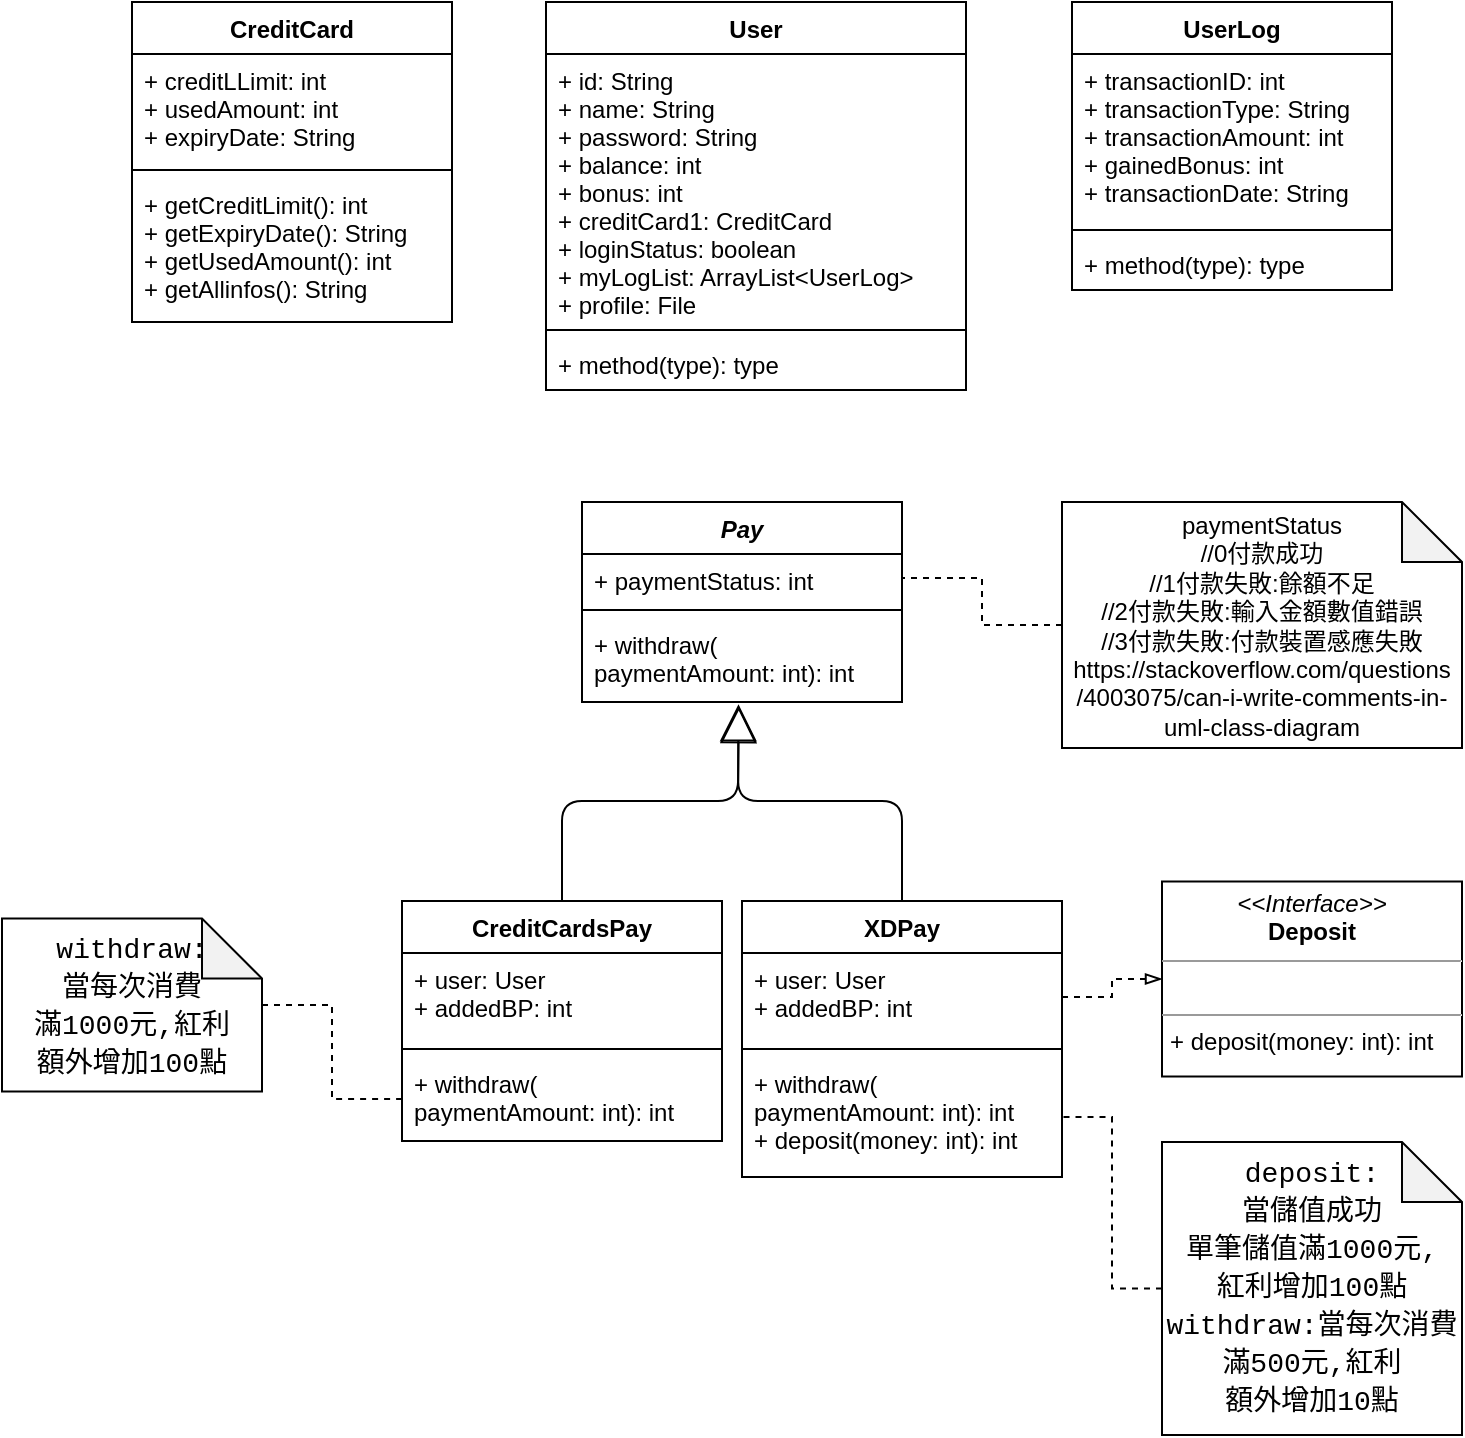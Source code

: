 <mxfile version="14.2.4" type="device"><diagram id="SFgjD9XxV9fuGx_XgvyE" name="Page-1"><mxGraphModel dx="2012" dy="635" grid="1" gridSize="10" guides="1" tooltips="1" connect="1" arrows="1" fold="1" page="1" pageScale="1" pageWidth="827" pageHeight="1169" math="0" shadow="0"><root><mxCell id="0"/><mxCell id="1" parent="0"/><mxCell id="neO5lApFurLy2KwjYHzf-5" value="XDPay" style="swimlane;fontStyle=1;align=center;verticalAlign=top;childLayout=stackLayout;horizontal=1;startSize=26;horizontalStack=0;resizeParent=1;resizeParentMax=0;resizeLast=0;collapsible=1;marginBottom=0;" vertex="1" parent="1"><mxGeometry x="-315" y="589.5" width="160" height="138" as="geometry"/></mxCell><mxCell id="neO5lApFurLy2KwjYHzf-6" value="+ user: User&#10;+ addedBP: int" style="text;strokeColor=none;fillColor=none;align=left;verticalAlign=top;spacingLeft=4;spacingRight=4;overflow=hidden;rotatable=0;points=[[0,0.5],[1,0.5]];portConstraint=eastwest;" vertex="1" parent="neO5lApFurLy2KwjYHzf-5"><mxGeometry y="26" width="160" height="44" as="geometry"/></mxCell><mxCell id="neO5lApFurLy2KwjYHzf-7" value="" style="line;strokeWidth=1;fillColor=none;align=left;verticalAlign=middle;spacingTop=-1;spacingLeft=3;spacingRight=3;rotatable=0;labelPosition=right;points=[];portConstraint=eastwest;" vertex="1" parent="neO5lApFurLy2KwjYHzf-5"><mxGeometry y="70" width="160" height="8" as="geometry"/></mxCell><mxCell id="neO5lApFurLy2KwjYHzf-8" value="+ withdraw(&#10;paymentAmount: int): int&#10;+ deposit(money: int): int" style="text;strokeColor=none;fillColor=none;align=left;verticalAlign=top;spacingLeft=4;spacingRight=4;overflow=hidden;rotatable=0;points=[[0,0.5],[1,0.5]];portConstraint=eastwest;" vertex="1" parent="neO5lApFurLy2KwjYHzf-5"><mxGeometry y="78" width="160" height="60" as="geometry"/></mxCell><mxCell id="neO5lApFurLy2KwjYHzf-9" value="Pay" style="swimlane;fontStyle=3;align=center;verticalAlign=top;childLayout=stackLayout;horizontal=1;startSize=26;horizontalStack=0;resizeParent=1;resizeParentMax=0;resizeLast=0;collapsible=1;marginBottom=0;" vertex="1" parent="1"><mxGeometry x="-395" y="390" width="160" height="100" as="geometry"/></mxCell><mxCell id="neO5lApFurLy2KwjYHzf-10" value="+ paymentStatus: int" style="text;strokeColor=none;fillColor=none;align=left;verticalAlign=top;spacingLeft=4;spacingRight=4;overflow=hidden;rotatable=0;points=[[0,0.5],[1,0.5]];portConstraint=eastwest;" vertex="1" parent="neO5lApFurLy2KwjYHzf-9"><mxGeometry y="26" width="160" height="24" as="geometry"/></mxCell><mxCell id="neO5lApFurLy2KwjYHzf-11" value="" style="line;strokeWidth=1;fillColor=none;align=left;verticalAlign=middle;spacingTop=-1;spacingLeft=3;spacingRight=3;rotatable=0;labelPosition=right;points=[];portConstraint=eastwest;" vertex="1" parent="neO5lApFurLy2KwjYHzf-9"><mxGeometry y="50" width="160" height="8" as="geometry"/></mxCell><mxCell id="neO5lApFurLy2KwjYHzf-12" value="+ withdraw(&#10;paymentAmount: int): int" style="text;strokeColor=none;fillColor=none;align=left;verticalAlign=top;spacingLeft=4;spacingRight=4;overflow=hidden;rotatable=0;points=[[0,0.5],[1,0.5]];portConstraint=eastwest;" vertex="1" parent="neO5lApFurLy2KwjYHzf-9"><mxGeometry y="58" width="160" height="42" as="geometry"/></mxCell><mxCell id="neO5lApFurLy2KwjYHzf-14" value="&lt;p style=&quot;margin: 0px ; margin-top: 4px ; text-align: center&quot;&gt;&lt;i&gt;&amp;lt;&amp;lt;Interface&amp;gt;&amp;gt;&lt;/i&gt;&lt;br&gt;&lt;b&gt;Deposit&lt;/b&gt;&lt;/p&gt;&lt;hr size=&quot;1&quot;&gt;&lt;p style=&quot;margin: 0px ; margin-left: 4px&quot;&gt;&lt;br&gt;&lt;/p&gt;&lt;hr size=&quot;1&quot;&gt;&lt;p style=&quot;margin: 0px ; margin-left: 4px&quot;&gt;+ deposit(money: int): int&lt;br&gt;&lt;/p&gt;" style="verticalAlign=top;align=left;overflow=fill;fontSize=12;fontFamily=Helvetica;html=1;" vertex="1" parent="1"><mxGeometry x="-105" y="579.75" width="150" height="97.5" as="geometry"/></mxCell><mxCell id="neO5lApFurLy2KwjYHzf-15" value="UserLog" style="swimlane;fontStyle=1;align=center;verticalAlign=top;childLayout=stackLayout;horizontal=1;startSize=26;horizontalStack=0;resizeParent=1;resizeParentMax=0;resizeLast=0;collapsible=1;marginBottom=0;" vertex="1" parent="1"><mxGeometry x="-150" y="140" width="160" height="144" as="geometry"/></mxCell><mxCell id="neO5lApFurLy2KwjYHzf-16" value="+ transactionID: int&#10;+ transactionType: String&#10;+ transactionAmount: int&#10;+ gainedBonus: int&#10;+ transactionDate: String" style="text;strokeColor=none;fillColor=none;align=left;verticalAlign=top;spacingLeft=4;spacingRight=4;overflow=hidden;rotatable=0;points=[[0,0.5],[1,0.5]];portConstraint=eastwest;" vertex="1" parent="neO5lApFurLy2KwjYHzf-15"><mxGeometry y="26" width="160" height="84" as="geometry"/></mxCell><mxCell id="neO5lApFurLy2KwjYHzf-17" value="" style="line;strokeWidth=1;fillColor=none;align=left;verticalAlign=middle;spacingTop=-1;spacingLeft=3;spacingRight=3;rotatable=0;labelPosition=right;points=[];portConstraint=eastwest;" vertex="1" parent="neO5lApFurLy2KwjYHzf-15"><mxGeometry y="110" width="160" height="8" as="geometry"/></mxCell><mxCell id="neO5lApFurLy2KwjYHzf-18" value="+ method(type): type" style="text;strokeColor=none;fillColor=none;align=left;verticalAlign=top;spacingLeft=4;spacingRight=4;overflow=hidden;rotatable=0;points=[[0,0.5],[1,0.5]];portConstraint=eastwest;" vertex="1" parent="neO5lApFurLy2KwjYHzf-15"><mxGeometry y="118" width="160" height="26" as="geometry"/></mxCell><mxCell id="neO5lApFurLy2KwjYHzf-19" value="CreditCardsPay" style="swimlane;fontStyle=1;align=center;verticalAlign=top;childLayout=stackLayout;horizontal=1;startSize=26;horizontalStack=0;resizeParent=1;resizeParentMax=0;resizeLast=0;collapsible=1;marginBottom=0;" vertex="1" parent="1"><mxGeometry x="-485" y="589.5" width="160" height="120" as="geometry"/></mxCell><mxCell id="neO5lApFurLy2KwjYHzf-20" value="+ user: User&#10;+ addedBP: int" style="text;strokeColor=none;fillColor=none;align=left;verticalAlign=top;spacingLeft=4;spacingRight=4;overflow=hidden;rotatable=0;points=[[0,0.5],[1,0.5]];portConstraint=eastwest;" vertex="1" parent="neO5lApFurLy2KwjYHzf-19"><mxGeometry y="26" width="160" height="44" as="geometry"/></mxCell><mxCell id="neO5lApFurLy2KwjYHzf-21" value="" style="line;strokeWidth=1;fillColor=none;align=left;verticalAlign=middle;spacingTop=-1;spacingLeft=3;spacingRight=3;rotatable=0;labelPosition=right;points=[];portConstraint=eastwest;" vertex="1" parent="neO5lApFurLy2KwjYHzf-19"><mxGeometry y="70" width="160" height="8" as="geometry"/></mxCell><mxCell id="neO5lApFurLy2KwjYHzf-22" value="+ withdraw(&#10;paymentAmount: int): int" style="text;strokeColor=none;fillColor=none;align=left;verticalAlign=top;spacingLeft=4;spacingRight=4;overflow=hidden;rotatable=0;points=[[0,0.5],[1,0.5]];portConstraint=eastwest;" vertex="1" parent="neO5lApFurLy2KwjYHzf-19"><mxGeometry y="78" width="160" height="42" as="geometry"/></mxCell><mxCell id="neO5lApFurLy2KwjYHzf-24" value="User" style="swimlane;fontStyle=1;align=center;verticalAlign=top;childLayout=stackLayout;horizontal=1;startSize=26;horizontalStack=0;resizeParent=1;resizeParentMax=0;resizeLast=0;collapsible=1;marginBottom=0;" vertex="1" parent="1"><mxGeometry x="-413" y="140" width="210" height="194" as="geometry"/></mxCell><mxCell id="neO5lApFurLy2KwjYHzf-25" value="+ id: String&#10;+ name: String&#10;+ password: String&#10;+ balance: int&#10;+ bonus: int&#10;+ creditCard1: CreditCard&#10;+ loginStatus: boolean&#10;+ myLogList: ArrayList&lt;UserLog&gt;&#10;+ profile: File" style="text;strokeColor=none;fillColor=none;align=left;verticalAlign=top;spacingLeft=4;spacingRight=4;overflow=hidden;rotatable=0;points=[[0,0.5],[1,0.5]];portConstraint=eastwest;" vertex="1" parent="neO5lApFurLy2KwjYHzf-24"><mxGeometry y="26" width="210" height="134" as="geometry"/></mxCell><mxCell id="neO5lApFurLy2KwjYHzf-26" value="" style="line;strokeWidth=1;fillColor=none;align=left;verticalAlign=middle;spacingTop=-1;spacingLeft=3;spacingRight=3;rotatable=0;labelPosition=right;points=[];portConstraint=eastwest;" vertex="1" parent="neO5lApFurLy2KwjYHzf-24"><mxGeometry y="160" width="210" height="8" as="geometry"/></mxCell><mxCell id="neO5lApFurLy2KwjYHzf-27" value="+ method(type): type" style="text;strokeColor=none;fillColor=none;align=left;verticalAlign=top;spacingLeft=4;spacingRight=4;overflow=hidden;rotatable=0;points=[[0,0.5],[1,0.5]];portConstraint=eastwest;" vertex="1" parent="neO5lApFurLy2KwjYHzf-24"><mxGeometry y="168" width="210" height="26" as="geometry"/></mxCell><mxCell id="neO5lApFurLy2KwjYHzf-41" value="" style="endArrow=block;endSize=16;endFill=0;html=1;entryX=0.49;entryY=1.049;entryDx=0;entryDy=0;entryPerimeter=0;exitX=0.5;exitY=0;exitDx=0;exitDy=0;" edge="1" parent="1" source="neO5lApFurLy2KwjYHzf-5" target="neO5lApFurLy2KwjYHzf-12"><mxGeometry x="-0.679" y="-30" width="160" relative="1" as="geometry"><mxPoint x="-317" y="539.5" as="sourcePoint"/><mxPoint x="-235" y="529.5" as="targetPoint"/><Array as="points"><mxPoint x="-235" y="539.5"/><mxPoint x="-317" y="539.5"/></Array><mxPoint as="offset"/></mxGeometry></mxCell><mxCell id="neO5lApFurLy2KwjYHzf-42" value="" style="endArrow=block;endSize=16;endFill=0;html=1;entryX=0.489;entryY=1.027;entryDx=0;entryDy=0;entryPerimeter=0;exitX=0.5;exitY=0;exitDx=0;exitDy=0;" edge="1" parent="1" source="neO5lApFurLy2KwjYHzf-19" target="neO5lApFurLy2KwjYHzf-12"><mxGeometry x="-0.69" y="30" width="160" relative="1" as="geometry"><mxPoint x="-485" y="543.5" as="sourcePoint"/><mxPoint x="-325" y="543.5" as="targetPoint"/><Array as="points"><mxPoint x="-405" y="539.5"/><mxPoint x="-317" y="539.5"/></Array><mxPoint as="offset"/></mxGeometry></mxCell><mxCell id="neO5lApFurLy2KwjYHzf-46" style="edgeStyle=orthogonalEdgeStyle;rounded=0;orthogonalLoop=1;jettySize=auto;html=1;entryX=1;entryY=0.5;entryDx=0;entryDy=0;dashed=1;endArrow=none;endFill=0;" edge="1" parent="1" source="neO5lApFurLy2KwjYHzf-43" target="neO5lApFurLy2KwjYHzf-10"><mxGeometry relative="1" as="geometry"/></mxCell><mxCell id="neO5lApFurLy2KwjYHzf-43" value="paymentStatus&lt;br&gt;//0付款成功&lt;br&gt;//1付款失敗:餘額不足&lt;br&gt;//2付款失敗:輸入金額數值錯誤&lt;br&gt;//3付款失敗:付款裝置感應失敗&lt;br&gt;https://stackoverflow.com/questions&lt;br&gt;/4003075/can-i-write-comments-in-&lt;br&gt;uml-class-diagram" style="shape=note;whiteSpace=wrap;html=1;backgroundOutline=1;darkOpacity=0.05;" vertex="1" parent="1"><mxGeometry x="-155" y="390" width="200" height="123" as="geometry"/></mxCell><mxCell id="neO5lApFurLy2KwjYHzf-48" style="edgeStyle=orthogonalEdgeStyle;rounded=0;orthogonalLoop=1;jettySize=auto;html=1;entryX=0;entryY=0.5;entryDx=0;entryDy=0;dashed=1;endArrow=blockThin;endFill=0;" edge="1" parent="1" source="neO5lApFurLy2KwjYHzf-6" target="neO5lApFurLy2KwjYHzf-14"><mxGeometry relative="1" as="geometry"/></mxCell><mxCell id="neO5lApFurLy2KwjYHzf-54" style="edgeStyle=orthogonalEdgeStyle;rounded=0;orthogonalLoop=1;jettySize=auto;html=1;entryX=1;entryY=0.5;entryDx=0;entryDy=0;dashed=1;endArrow=none;endFill=0;" edge="1" parent="1" source="neO5lApFurLy2KwjYHzf-49" target="neO5lApFurLy2KwjYHzf-8"><mxGeometry relative="1" as="geometry"/></mxCell><mxCell id="neO5lApFurLy2KwjYHzf-49" value="&lt;div style=&quot;font-size: 14px ; line-height: 19px ; font-family: &amp;#34;consolas&amp;#34; , &amp;#34;courier new&amp;#34; , monospace&quot;&gt;deposit:&lt;/div&gt;&lt;div style=&quot;font-size: 14px ; line-height: 19px ; font-family: &amp;#34;consolas&amp;#34; , &amp;#34;courier new&amp;#34; , monospace&quot;&gt;當儲值成功&lt;/div&gt;&lt;div style=&quot;font-size: 14px ; line-height: 19px ; font-family: &amp;#34;consolas&amp;#34; , &amp;#34;courier new&amp;#34; , monospace&quot;&gt;單筆儲值滿1000元,&lt;/div&gt;&lt;div style=&quot;font-size: 14px ; line-height: 19px ; font-family: &amp;#34;consolas&amp;#34; , &amp;#34;courier new&amp;#34; , monospace&quot;&gt;紅利增加100點&lt;/div&gt;&lt;div style=&quot;font-size: 14px ; line-height: 19px ; font-family: &amp;#34;consolas&amp;#34; , &amp;#34;courier new&amp;#34; , monospace&quot;&gt;&lt;div style=&quot;font-family: &amp;#34;consolas&amp;#34; , &amp;#34;courier new&amp;#34; , monospace ; line-height: 19px&quot;&gt;withdraw:當每次消費&lt;/div&gt;&lt;div style=&quot;font-family: &amp;#34;consolas&amp;#34; , &amp;#34;courier new&amp;#34; , monospace ; line-height: 19px&quot;&gt;滿500元,紅利&lt;/div&gt;&lt;div style=&quot;font-family: &amp;#34;consolas&amp;#34; , &amp;#34;courier new&amp;#34; , monospace ; line-height: 19px&quot;&gt;額外增加10點&lt;/div&gt;&lt;/div&gt;" style="shape=note;whiteSpace=wrap;html=1;backgroundOutline=1;darkOpacity=0.05;" vertex="1" parent="1"><mxGeometry x="-105" y="710" width="150" height="146.5" as="geometry"/></mxCell><mxCell id="neO5lApFurLy2KwjYHzf-53" style="edgeStyle=orthogonalEdgeStyle;rounded=0;orthogonalLoop=1;jettySize=auto;html=1;entryX=0;entryY=0.5;entryDx=0;entryDy=0;dashed=1;endArrow=none;endFill=0;" edge="1" parent="1" source="neO5lApFurLy2KwjYHzf-50" target="neO5lApFurLy2KwjYHzf-22"><mxGeometry relative="1" as="geometry"/></mxCell><mxCell id="neO5lApFurLy2KwjYHzf-50" value="&lt;div style=&quot;font-size: 14px ; line-height: 19px ; font-family: &amp;#34;consolas&amp;#34; , &amp;#34;courier new&amp;#34; , monospace&quot;&gt;&lt;span&gt;withdraw:&lt;/span&gt;&lt;br&gt;&lt;/div&gt;&lt;div style=&quot;font-size: 14px ; line-height: 19px ; font-family: &amp;#34;consolas&amp;#34; , &amp;#34;courier new&amp;#34; , monospace&quot;&gt;&lt;div style=&quot;font-family: &amp;#34;consolas&amp;#34; , &amp;#34;courier new&amp;#34; , monospace ; line-height: 19px&quot;&gt;當每次消費&lt;/div&gt;&lt;div style=&quot;font-family: &amp;#34;consolas&amp;#34; , &amp;#34;courier new&amp;#34; , monospace ; line-height: 19px&quot;&gt;滿1000元,紅利&lt;/div&gt;&lt;div style=&quot;font-family: &amp;#34;consolas&amp;#34; , &amp;#34;courier new&amp;#34; , monospace ; line-height: 19px&quot;&gt;額外增加100點&lt;/div&gt;&lt;/div&gt;" style="shape=note;whiteSpace=wrap;html=1;backgroundOutline=1;darkOpacity=0.05;" vertex="1" parent="1"><mxGeometry x="-685" y="598.25" width="130" height="86.5" as="geometry"/></mxCell><mxCell id="neO5lApFurLy2KwjYHzf-55" value="CreditCard" style="swimlane;fontStyle=1;align=center;verticalAlign=top;childLayout=stackLayout;horizontal=1;startSize=26;horizontalStack=0;resizeParent=1;resizeParentMax=0;resizeLast=0;collapsible=1;marginBottom=0;" vertex="1" parent="1"><mxGeometry x="-620" y="140" width="160" height="160" as="geometry"><mxRectangle x="-620" y="140" width="90" height="26" as="alternateBounds"/></mxGeometry></mxCell><mxCell id="neO5lApFurLy2KwjYHzf-56" value="+ creditLLimit: int&#10;+ usedAmount: int&#10;+ expiryDate: String" style="text;strokeColor=none;fillColor=none;align=left;verticalAlign=top;spacingLeft=4;spacingRight=4;overflow=hidden;rotatable=0;points=[[0,0.5],[1,0.5]];portConstraint=eastwest;" vertex="1" parent="neO5lApFurLy2KwjYHzf-55"><mxGeometry y="26" width="160" height="54" as="geometry"/></mxCell><mxCell id="neO5lApFurLy2KwjYHzf-57" value="" style="line;strokeWidth=1;fillColor=none;align=left;verticalAlign=middle;spacingTop=-1;spacingLeft=3;spacingRight=3;rotatable=0;labelPosition=right;points=[];portConstraint=eastwest;" vertex="1" parent="neO5lApFurLy2KwjYHzf-55"><mxGeometry y="80" width="160" height="8" as="geometry"/></mxCell><mxCell id="neO5lApFurLy2KwjYHzf-58" value="+ getCreditLimit(): int&#10;+ getExpiryDate(): String&#10;+ getUsedAmount(): int&#10;+ getAllinfos(): String" style="text;strokeColor=none;fillColor=none;align=left;verticalAlign=top;spacingLeft=4;spacingRight=4;overflow=hidden;rotatable=0;points=[[0,0.5],[1,0.5]];portConstraint=eastwest;" vertex="1" parent="neO5lApFurLy2KwjYHzf-55"><mxGeometry y="88" width="160" height="72" as="geometry"/></mxCell></root></mxGraphModel></diagram></mxfile>